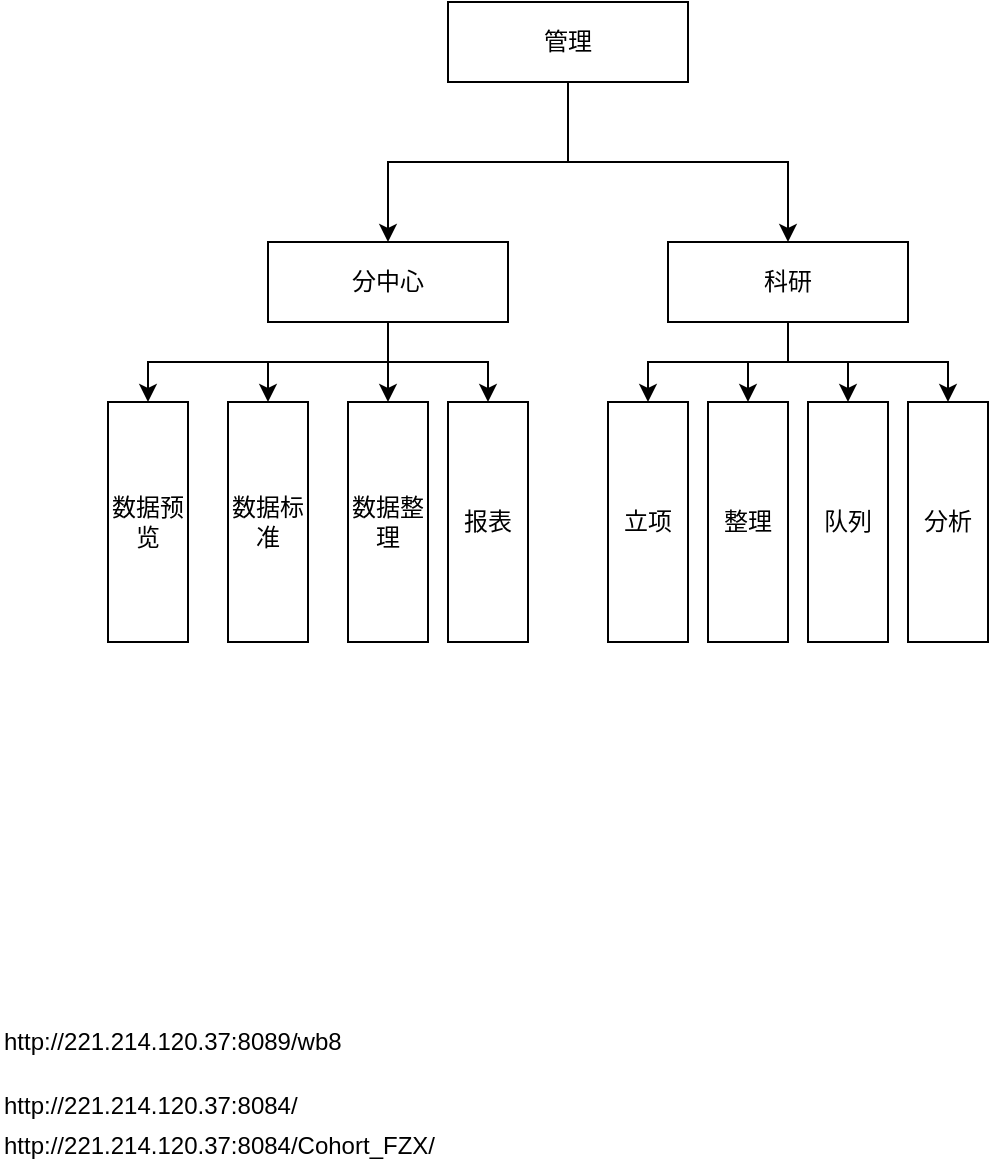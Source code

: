 <mxfile version="10.6.7" type="github"><diagram id="q9boqvm_yd11rAwtNtiV" name="运行系统"><mxGraphModel dx="1080" dy="465" grid="1" gridSize="10" guides="1" tooltips="1" connect="1" arrows="1" fold="1" page="1" pageScale="1" pageWidth="1169" pageHeight="1654" math="0" shadow="0"><root><mxCell id="0"/><mxCell id="1" parent="0"/><mxCell id="WseLbgkGqFckbH2gsOUu-8" style="edgeStyle=orthogonalEdgeStyle;rounded=0;orthogonalLoop=1;jettySize=auto;html=1;exitX=0.5;exitY=1;exitDx=0;exitDy=0;entryX=0.5;entryY=0;entryDx=0;entryDy=0;" edge="1" parent="1" source="21pMtnA3MZEUlPhcSbbC-1" target="WseLbgkGqFckbH2gsOUu-4"><mxGeometry relative="1" as="geometry"/></mxCell><mxCell id="WseLbgkGqFckbH2gsOUu-9" style="edgeStyle=orthogonalEdgeStyle;rounded=0;orthogonalLoop=1;jettySize=auto;html=1;exitX=0.5;exitY=1;exitDx=0;exitDy=0;entryX=0.5;entryY=0;entryDx=0;entryDy=0;" edge="1" parent="1" source="21pMtnA3MZEUlPhcSbbC-1" target="WseLbgkGqFckbH2gsOUu-5"><mxGeometry relative="1" as="geometry"/></mxCell><mxCell id="WseLbgkGqFckbH2gsOUu-10" style="edgeStyle=orthogonalEdgeStyle;rounded=0;orthogonalLoop=1;jettySize=auto;html=1;exitX=0.5;exitY=1;exitDx=0;exitDy=0;entryX=0.5;entryY=0;entryDx=0;entryDy=0;" edge="1" parent="1" source="21pMtnA3MZEUlPhcSbbC-1" target="WseLbgkGqFckbH2gsOUu-6"><mxGeometry relative="1" as="geometry"/></mxCell><mxCell id="WseLbgkGqFckbH2gsOUu-11" style="edgeStyle=orthogonalEdgeStyle;rounded=0;orthogonalLoop=1;jettySize=auto;html=1;exitX=0.5;exitY=1;exitDx=0;exitDy=0;entryX=0.5;entryY=0;entryDx=0;entryDy=0;" edge="1" parent="1" source="21pMtnA3MZEUlPhcSbbC-1" target="WseLbgkGqFckbH2gsOUu-7"><mxGeometry relative="1" as="geometry"/></mxCell><mxCell id="21pMtnA3MZEUlPhcSbbC-1" value="分中心" style="rounded=0;whiteSpace=wrap;html=1;" vertex="1" parent="1"><mxGeometry x="240" y="200" width="120" height="40" as="geometry"/></mxCell><mxCell id="21pMtnA3MZEUlPhcSbbC-5" style="edgeStyle=orthogonalEdgeStyle;rounded=0;orthogonalLoop=1;jettySize=auto;html=1;exitX=0.5;exitY=1;exitDx=0;exitDy=0;" edge="1" parent="1" source="21pMtnA3MZEUlPhcSbbC-2" target="21pMtnA3MZEUlPhcSbbC-1"><mxGeometry relative="1" as="geometry"/></mxCell><mxCell id="21pMtnA3MZEUlPhcSbbC-6" style="edgeStyle=orthogonalEdgeStyle;rounded=0;orthogonalLoop=1;jettySize=auto;html=1;exitX=0.5;exitY=1;exitDx=0;exitDy=0;" edge="1" parent="1" source="21pMtnA3MZEUlPhcSbbC-2" target="21pMtnA3MZEUlPhcSbbC-3"><mxGeometry relative="1" as="geometry"/></mxCell><mxCell id="21pMtnA3MZEUlPhcSbbC-2" value="管理" style="rounded=0;whiteSpace=wrap;html=1;" vertex="1" parent="1"><mxGeometry x="330" y="80" width="120" height="40" as="geometry"/></mxCell><mxCell id="WseLbgkGqFckbH2gsOUu-18" style="edgeStyle=orthogonalEdgeStyle;rounded=0;orthogonalLoop=1;jettySize=auto;html=1;exitX=0.5;exitY=1;exitDx=0;exitDy=0;entryX=0.5;entryY=0;entryDx=0;entryDy=0;" edge="1" parent="1" source="21pMtnA3MZEUlPhcSbbC-3" target="WseLbgkGqFckbH2gsOUu-13"><mxGeometry relative="1" as="geometry"/></mxCell><mxCell id="WseLbgkGqFckbH2gsOUu-19" style="edgeStyle=orthogonalEdgeStyle;rounded=0;orthogonalLoop=1;jettySize=auto;html=1;exitX=0.5;exitY=1;exitDx=0;exitDy=0;entryX=0.5;entryY=0;entryDx=0;entryDy=0;" edge="1" parent="1" source="21pMtnA3MZEUlPhcSbbC-3" target="WseLbgkGqFckbH2gsOUu-12"><mxGeometry relative="1" as="geometry"/></mxCell><mxCell id="WseLbgkGqFckbH2gsOUu-20" style="edgeStyle=orthogonalEdgeStyle;rounded=0;orthogonalLoop=1;jettySize=auto;html=1;exitX=0.5;exitY=1;exitDx=0;exitDy=0;entryX=0.5;entryY=0;entryDx=0;entryDy=0;" edge="1" parent="1" source="21pMtnA3MZEUlPhcSbbC-3" target="WseLbgkGqFckbH2gsOUu-14"><mxGeometry relative="1" as="geometry"/></mxCell><mxCell id="WseLbgkGqFckbH2gsOUu-21" style="edgeStyle=orthogonalEdgeStyle;rounded=0;orthogonalLoop=1;jettySize=auto;html=1;exitX=0.5;exitY=1;exitDx=0;exitDy=0;entryX=0.5;entryY=0;entryDx=0;entryDy=0;" edge="1" parent="1" source="21pMtnA3MZEUlPhcSbbC-3" target="WseLbgkGqFckbH2gsOUu-15"><mxGeometry relative="1" as="geometry"/></mxCell><mxCell id="21pMtnA3MZEUlPhcSbbC-3" value="科研" style="rounded=0;whiteSpace=wrap;html=1;" vertex="1" parent="1"><mxGeometry x="440" y="200" width="120" height="40" as="geometry"/></mxCell><mxCell id="WseLbgkGqFckbH2gsOUu-1" value="http://221.214.120.37:8089/wb8" style="text;html=1;resizable=0;points=[];autosize=1;align=left;verticalAlign=top;spacingTop=-4;" vertex="1" parent="1"><mxGeometry x="106" y="590" width="190" height="20" as="geometry"/></mxCell><mxCell id="WseLbgkGqFckbH2gsOUu-2" value="http://221.214.120.37:8084/Cohort_FZX/" style="text;html=1;resizable=0;points=[];autosize=1;align=left;verticalAlign=top;spacingTop=-4;" vertex="1" parent="1"><mxGeometry x="106" y="642" width="230" height="20" as="geometry"/></mxCell><mxCell id="WseLbgkGqFckbH2gsOUu-3" value="http://221.214.120.37:8084/" style="text;html=1;resizable=0;points=[];autosize=1;align=left;verticalAlign=top;spacingTop=-4;" vertex="1" parent="1"><mxGeometry x="106" y="622" width="160" height="20" as="geometry"/></mxCell><mxCell id="WseLbgkGqFckbH2gsOUu-4" value="数据预览" style="rounded=0;whiteSpace=wrap;html=1;" vertex="1" parent="1"><mxGeometry x="160" y="280" width="40" height="120" as="geometry"/></mxCell><mxCell id="WseLbgkGqFckbH2gsOUu-5" value="数据标准" style="rounded=0;whiteSpace=wrap;html=1;" vertex="1" parent="1"><mxGeometry x="220" y="280" width="40" height="120" as="geometry"/></mxCell><mxCell id="WseLbgkGqFckbH2gsOUu-6" value="数据整理" style="rounded=0;whiteSpace=wrap;html=1;" vertex="1" parent="1"><mxGeometry x="280" y="280" width="40" height="120" as="geometry"/></mxCell><mxCell id="WseLbgkGqFckbH2gsOUu-7" value="报表" style="rounded=0;whiteSpace=wrap;html=1;" vertex="1" parent="1"><mxGeometry x="330" y="280" width="40" height="120" as="geometry"/></mxCell><mxCell id="WseLbgkGqFckbH2gsOUu-12" value="立项" style="rounded=0;whiteSpace=wrap;html=1;" vertex="1" parent="1"><mxGeometry x="410" y="280" width="40" height="120" as="geometry"/></mxCell><mxCell id="WseLbgkGqFckbH2gsOUu-13" value="整理" style="rounded=0;whiteSpace=wrap;html=1;" vertex="1" parent="1"><mxGeometry x="460" y="280" width="40" height="120" as="geometry"/></mxCell><mxCell id="WseLbgkGqFckbH2gsOUu-14" value="队列" style="rounded=0;whiteSpace=wrap;html=1;" vertex="1" parent="1"><mxGeometry x="510" y="280" width="40" height="120" as="geometry"/></mxCell><mxCell id="WseLbgkGqFckbH2gsOUu-15" value="分析" style="rounded=0;whiteSpace=wrap;html=1;" vertex="1" parent="1"><mxGeometry x="560" y="280" width="40" height="120" as="geometry"/></mxCell></root></mxGraphModel></diagram><diagram id="eRZXEG6s1eRti_mC7osv" name="全人群"><mxGraphModel dx="1080" dy="465" grid="1" gridSize="10" guides="1" tooltips="1" connect="1" arrows="1" fold="1" page="1" pageScale="1" pageWidth="1169" pageHeight="1654" math="0" shadow="0"><root><mxCell id="DFeX5Mus5mlYzhDyg8Aa-0"/><mxCell id="DFeX5Mus5mlYzhDyg8Aa-1" parent="DFeX5Mus5mlYzhDyg8Aa-0"/><mxCell id="kk-1lTyKlLJS0J3xFsJl-6" style="edgeStyle=orthogonalEdgeStyle;rounded=0;orthogonalLoop=1;jettySize=auto;html=1;exitX=1;exitY=0.5;exitDx=0;exitDy=0;entryX=0;entryY=0.5;entryDx=0;entryDy=0;" edge="1" parent="DFeX5Mus5mlYzhDyg8Aa-1" source="kk-1lTyKlLJS0J3xFsJl-0" target="kk-1lTyKlLJS0J3xFsJl-1"><mxGeometry relative="1" as="geometry"/></mxCell><mxCell id="kk-1lTyKlLJS0J3xFsJl-7" style="edgeStyle=orthogonalEdgeStyle;rounded=0;orthogonalLoop=1;jettySize=auto;html=1;exitX=1;exitY=0.5;exitDx=0;exitDy=0;entryX=0;entryY=0.5;entryDx=0;entryDy=0;" edge="1" parent="DFeX5Mus5mlYzhDyg8Aa-1" source="kk-1lTyKlLJS0J3xFsJl-0" target="kk-1lTyKlLJS0J3xFsJl-2"><mxGeometry relative="1" as="geometry"/></mxCell><mxCell id="kk-1lTyKlLJS0J3xFsJl-8" style="edgeStyle=orthogonalEdgeStyle;rounded=0;orthogonalLoop=1;jettySize=auto;html=1;exitX=1;exitY=0.5;exitDx=0;exitDy=0;entryX=0;entryY=0.5;entryDx=0;entryDy=0;" edge="1" parent="DFeX5Mus5mlYzhDyg8Aa-1" source="kk-1lTyKlLJS0J3xFsJl-0" target="kk-1lTyKlLJS0J3xFsJl-4"><mxGeometry relative="1" as="geometry"/></mxCell><mxCell id="kk-1lTyKlLJS0J3xFsJl-10" style="edgeStyle=orthogonalEdgeStyle;rounded=0;orthogonalLoop=1;jettySize=auto;html=1;exitX=1;exitY=0.5;exitDx=0;exitDy=0;entryX=0;entryY=0.5;entryDx=0;entryDy=0;" edge="1" parent="DFeX5Mus5mlYzhDyg8Aa-1" source="kk-1lTyKlLJS0J3xFsJl-0" target="kk-1lTyKlLJS0J3xFsJl-5"><mxGeometry relative="1" as="geometry"/></mxCell><mxCell id="kk-1lTyKlLJS0J3xFsJl-0" value="全人群" style="rounded=0;whiteSpace=wrap;html=1;" vertex="1" parent="DFeX5Mus5mlYzhDyg8Aa-1"><mxGeometry x="240" y="440" width="120" height="40" as="geometry"/></mxCell><mxCell id="kk-1lTyKlLJS0J3xFsJl-1" value="数据验证" style="rounded=0;whiteSpace=wrap;html=1;" vertex="1" parent="DFeX5Mus5mlYzhDyg8Aa-1"><mxGeometry x="480" y="280" width="120" height="40" as="geometry"/></mxCell><mxCell id="kk-1lTyKlLJS0J3xFsJl-2" value="数据一体化" style="rounded=0;whiteSpace=wrap;html=1;" vertex="1" parent="DFeX5Mus5mlYzhDyg8Aa-1"><mxGeometry x="480" y="360" width="120" height="40" as="geometry"/></mxCell><mxCell id="kk-1lTyKlLJS0J3xFsJl-3" value="药品" style="rounded=0;whiteSpace=wrap;html=1;" vertex="1" parent="DFeX5Mus5mlYzhDyg8Aa-1"><mxGeometry x="720" y="415" width="120" height="40" as="geometry"/></mxCell><mxCell id="oI9ryERpG1HGarYD2hbc-5" style="edgeStyle=orthogonalEdgeStyle;rounded=0;orthogonalLoop=1;jettySize=auto;html=1;exitX=1;exitY=0.5;exitDx=0;exitDy=0;entryX=0;entryY=0.5;entryDx=0;entryDy=0;" edge="1" parent="DFeX5Mus5mlYzhDyg8Aa-1" source="kk-1lTyKlLJS0J3xFsJl-4" target="oI9ryERpG1HGarYD2hbc-0"><mxGeometry relative="1" as="geometry"/></mxCell><mxCell id="oI9ryERpG1HGarYD2hbc-6" style="edgeStyle=orthogonalEdgeStyle;rounded=0;orthogonalLoop=1;jettySize=auto;html=1;exitX=1;exitY=0.5;exitDx=0;exitDy=0;" edge="1" parent="DFeX5Mus5mlYzhDyg8Aa-1" source="kk-1lTyKlLJS0J3xFsJl-4" target="kk-1lTyKlLJS0J3xFsJl-3"><mxGeometry relative="1" as="geometry"/></mxCell><mxCell id="oI9ryERpG1HGarYD2hbc-7" style="edgeStyle=orthogonalEdgeStyle;rounded=0;orthogonalLoop=1;jettySize=auto;html=1;exitX=1;exitY=0.5;exitDx=0;exitDy=0;" edge="1" parent="DFeX5Mus5mlYzhDyg8Aa-1" source="kk-1lTyKlLJS0J3xFsJl-4" target="oI9ryERpG1HGarYD2hbc-1"><mxGeometry relative="1" as="geometry"/></mxCell><mxCell id="oI9ryERpG1HGarYD2hbc-8" style="edgeStyle=orthogonalEdgeStyle;rounded=0;orthogonalLoop=1;jettySize=auto;html=1;exitX=1;exitY=0.5;exitDx=0;exitDy=0;entryX=0;entryY=0.5;entryDx=0;entryDy=0;" edge="1" parent="DFeX5Mus5mlYzhDyg8Aa-1" source="kk-1lTyKlLJS0J3xFsJl-4" target="oI9ryERpG1HGarYD2hbc-4"><mxGeometry relative="1" as="geometry"/></mxCell><mxCell id="kk-1lTyKlLJS0J3xFsJl-4" value="标准化" style="rounded=0;whiteSpace=wrap;html=1;" vertex="1" parent="DFeX5Mus5mlYzhDyg8Aa-1"><mxGeometry x="480" y="440" width="120" height="40" as="geometry"/></mxCell><mxCell id="oI9ryERpG1HGarYD2hbc-13" style="edgeStyle=orthogonalEdgeStyle;rounded=0;orthogonalLoop=1;jettySize=auto;html=1;exitX=1;exitY=0.5;exitDx=0;exitDy=0;entryX=0;entryY=0.5;entryDx=0;entryDy=0;" edge="1" parent="DFeX5Mus5mlYzhDyg8Aa-1" source="kk-1lTyKlLJS0J3xFsJl-5" target="oI9ryERpG1HGarYD2hbc-9"><mxGeometry relative="1" as="geometry"/></mxCell><mxCell id="oI9ryERpG1HGarYD2hbc-14" style="edgeStyle=orthogonalEdgeStyle;rounded=0;orthogonalLoop=1;jettySize=auto;html=1;exitX=1;exitY=0.5;exitDx=0;exitDy=0;entryX=0;entryY=0.5;entryDx=0;entryDy=0;" edge="1" parent="DFeX5Mus5mlYzhDyg8Aa-1" source="kk-1lTyKlLJS0J3xFsJl-5" target="oI9ryERpG1HGarYD2hbc-10"><mxGeometry relative="1" as="geometry"/></mxCell><mxCell id="oI9ryERpG1HGarYD2hbc-15" style="edgeStyle=orthogonalEdgeStyle;rounded=0;orthogonalLoop=1;jettySize=auto;html=1;exitX=1;exitY=0.5;exitDx=0;exitDy=0;entryX=0;entryY=0.5;entryDx=0;entryDy=0;" edge="1" parent="DFeX5Mus5mlYzhDyg8Aa-1" source="kk-1lTyKlLJS0J3xFsJl-5" target="oI9ryERpG1HGarYD2hbc-11"><mxGeometry relative="1" as="geometry"/></mxCell><mxCell id="kk-1lTyKlLJS0J3xFsJl-5" value="疾病队列" style="rounded=0;whiteSpace=wrap;html=1;" vertex="1" parent="DFeX5Mus5mlYzhDyg8Aa-1"><mxGeometry x="480" y="632.5" width="120" height="40" as="geometry"/></mxCell><mxCell id="xRSfHQvCRkpTcQcL_b9S-0" value="IP:172.16.12.97:8080/wb" style="text;html=1;resizable=0;points=[];autosize=1;align=left;verticalAlign=top;spacingTop=-4;" vertex="1" parent="DFeX5Mus5mlYzhDyg8Aa-1"><mxGeometry x="194" y="153" width="150" height="20" as="geometry"/></mxCell><mxCell id="xRSfHQvCRkpTcQcL_b9S-2" value="四大资源库" style="text;html=1;resizable=0;points=[];autosize=1;align=left;verticalAlign=top;spacingTop=-4;" vertex="1" parent="DFeX5Mus5mlYzhDyg8Aa-1"><mxGeometry x="194" y="198" width="80" height="20" as="geometry"/></mxCell><mxCell id="oI9ryERpG1HGarYD2hbc-0" value="疾病" style="rounded=0;whiteSpace=wrap;html=1;" vertex="1" parent="DFeX5Mus5mlYzhDyg8Aa-1"><mxGeometry x="720" y="360" width="120" height="40" as="geometry"/></mxCell><mxCell id="oI9ryERpG1HGarYD2hbc-1" value="医院" style="rounded=0;whiteSpace=wrap;html=1;" vertex="1" parent="DFeX5Mus5mlYzhDyg8Aa-1"><mxGeometry x="720" y="470" width="120" height="40" as="geometry"/></mxCell><mxCell id="oI9ryERpG1HGarYD2hbc-4" value="化验" style="rounded=0;whiteSpace=wrap;html=1;" vertex="1" parent="DFeX5Mus5mlYzhDyg8Aa-1"><mxGeometry x="720" y="525" width="120" height="40" as="geometry"/></mxCell><mxCell id="oI9ryERpG1HGarYD2hbc-9" value="ETL" style="rounded=0;whiteSpace=wrap;html=1;" vertex="1" parent="DFeX5Mus5mlYzhDyg8Aa-1"><mxGeometry x="720" y="580" width="120" height="40" as="geometry"/></mxCell><mxCell id="oI9ryERpG1HGarYD2hbc-10" value="三间分布" style="rounded=0;whiteSpace=wrap;html=1;" vertex="1" parent="DFeX5Mus5mlYzhDyg8Aa-1"><mxGeometry x="720" y="632.5" width="120" height="40" as="geometry"/></mxCell><mxCell id="oI9ryERpG1HGarYD2hbc-11" value="队列" style="rounded=0;whiteSpace=wrap;html=1;" vertex="1" parent="DFeX5Mus5mlYzhDyg8Aa-1"><mxGeometry x="720" y="682.5" width="120" height="40" as="geometry"/></mxCell></root></mxGraphModel></diagram><diagram id="TWj5PdffjkuYeUSfnZpu" name="开发版平台"><mxGraphModel dx="1080" dy="465" grid="1" gridSize="10" guides="1" tooltips="1" connect="1" arrows="1" fold="1" page="1" pageScale="1" pageWidth="1169" pageHeight="1654" math="0" shadow="0"><root><mxCell id="QhHzZQlIMSTDcdBccODe-0"/><mxCell id="QhHzZQlIMSTDcdBccODe-1" parent="QhHzZQlIMSTDcdBccODe-0"/><mxCell id="7Ub1Pp8CjxLmbIeLtUoN-0" value="数据分类" style="rounded=0;whiteSpace=wrap;html=1;" vertex="1" parent="QhHzZQlIMSTDcdBccODe-1"><mxGeometry x="290" y="160" width="80" height="45" as="geometry"/></mxCell><mxCell id="7Ub1Pp8CjxLmbIeLtUoN-1" value="新变量" style="edgeStyle=orthogonalEdgeStyle;rounded=0;orthogonalLoop=1;jettySize=auto;html=1;exitX=0.5;exitY=1;exitDx=0;exitDy=0;" edge="1" parent="QhHzZQlIMSTDcdBccODe-1" source="7Ub1Pp8CjxLmbIeLtUoN-3" target="7Ub1Pp8CjxLmbIeLtUoN-11"><mxGeometry relative="1" as="geometry"/></mxCell><mxCell id="7Ub1Pp8CjxLmbIeLtUoN-2" style="edgeStyle=orthogonalEdgeStyle;rounded=0;orthogonalLoop=1;jettySize=auto;html=1;exitX=1;exitY=0.5;exitDx=0;exitDy=0;entryX=0.25;entryY=0;entryDx=0;entryDy=0;" edge="1" parent="QhHzZQlIMSTDcdBccODe-1" source="7Ub1Pp8CjxLmbIeLtUoN-3" target="7Ub1Pp8CjxLmbIeLtUoN-34"><mxGeometry relative="1" as="geometry"/></mxCell><mxCell id="7Ub1Pp8CjxLmbIeLtUoN-3" value="清理工作数据" style="rounded=0;whiteSpace=wrap;html=1;" vertex="1" parent="QhHzZQlIMSTDcdBccODe-1"><mxGeometry x="480" y="300" width="120" height="45" as="geometry"/></mxCell><mxCell id="7Ub1Pp8CjxLmbIeLtUoN-4" style="edgeStyle=orthogonalEdgeStyle;rounded=0;orthogonalLoop=1;jettySize=auto;html=1;exitX=0.5;exitY=0;exitDx=0;exitDy=0;" edge="1" parent="QhHzZQlIMSTDcdBccODe-1" source="7Ub1Pp8CjxLmbIeLtUoN-8" target="7Ub1Pp8CjxLmbIeLtUoN-0"><mxGeometry relative="1" as="geometry"/></mxCell><mxCell id="7Ub1Pp8CjxLmbIeLtUoN-5" style="edgeStyle=orthogonalEdgeStyle;rounded=0;orthogonalLoop=1;jettySize=auto;html=1;exitX=0.5;exitY=1;exitDx=0;exitDy=0;" edge="1" parent="QhHzZQlIMSTDcdBccODe-1" source="7Ub1Pp8CjxLmbIeLtUoN-8" target="7Ub1Pp8CjxLmbIeLtUoN-14"><mxGeometry relative="1" as="geometry"/></mxCell><mxCell id="7Ub1Pp8CjxLmbIeLtUoN-6" style="edgeStyle=orthogonalEdgeStyle;rounded=0;orthogonalLoop=1;jettySize=auto;html=1;exitX=1;exitY=0.5;exitDx=0;exitDy=0;entryX=0;entryY=0.5;entryDx=0;entryDy=0;" edge="1" parent="QhHzZQlIMSTDcdBccODe-1" source="7Ub1Pp8CjxLmbIeLtUoN-8" target="7Ub1Pp8CjxLmbIeLtUoN-3"><mxGeometry relative="1" as="geometry"/></mxCell><mxCell id="7Ub1Pp8CjxLmbIeLtUoN-7" style="edgeStyle=orthogonalEdgeStyle;rounded=0;orthogonalLoop=1;jettySize=auto;html=1;exitX=1;exitY=0.25;exitDx=0;exitDy=0;entryX=0.25;entryY=0;entryDx=0;entryDy=0;" edge="1" parent="QhHzZQlIMSTDcdBccODe-1" source="7Ub1Pp8CjxLmbIeLtUoN-8" target="7Ub1Pp8CjxLmbIeLtUoN-34"><mxGeometry relative="1" as="geometry"/></mxCell><mxCell id="7Ub1Pp8CjxLmbIeLtUoN-8" value="原始数据" style="rounded=0;whiteSpace=wrap;html=1;" vertex="1" parent="QhHzZQlIMSTDcdBccODe-1"><mxGeometry x="285" y="262.5" width="90" height="45" as="geometry"/></mxCell><mxCell id="7Ub1Pp8CjxLmbIeLtUoN-9" style="edgeStyle=orthogonalEdgeStyle;rounded=0;orthogonalLoop=1;jettySize=auto;html=1;exitX=0.5;exitY=1;exitDx=0;exitDy=0;" edge="1" parent="QhHzZQlIMSTDcdBccODe-1" source="7Ub1Pp8CjxLmbIeLtUoN-11" target="7Ub1Pp8CjxLmbIeLtUoN-20"><mxGeometry relative="1" as="geometry"/></mxCell><mxCell id="7Ub1Pp8CjxLmbIeLtUoN-10" style="edgeStyle=orthogonalEdgeStyle;rounded=0;orthogonalLoop=1;jettySize=auto;html=1;exitX=1;exitY=0.25;exitDx=0;exitDy=0;entryX=0;entryY=0.25;entryDx=0;entryDy=0;" edge="1" parent="QhHzZQlIMSTDcdBccODe-1" source="7Ub1Pp8CjxLmbIeLtUoN-11" target="7Ub1Pp8CjxLmbIeLtUoN-40"><mxGeometry relative="1" as="geometry"/></mxCell><mxCell id="7Ub1Pp8CjxLmbIeLtUoN-11" value="vars" style="rounded=0;whiteSpace=wrap;html=1;" vertex="1" parent="QhHzZQlIMSTDcdBccODe-1"><mxGeometry x="480" y="400" width="120" height="41" as="geometry"/></mxCell><mxCell id="7Ub1Pp8CjxLmbIeLtUoN-12" style="edgeStyle=orthogonalEdgeStyle;rounded=0;orthogonalLoop=1;jettySize=auto;html=1;exitX=0;exitY=0.5;exitDx=0;exitDy=0;entryX=1;entryY=0.5;entryDx=0;entryDy=0;" edge="1" parent="QhHzZQlIMSTDcdBccODe-1" source="7Ub1Pp8CjxLmbIeLtUoN-14" target="7Ub1Pp8CjxLmbIeLtUoN-17"><mxGeometry relative="1" as="geometry"/></mxCell><mxCell id="7Ub1Pp8CjxLmbIeLtUoN-13" value="同步" style="edgeStyle=orthogonalEdgeStyle;rounded=0;orthogonalLoop=1;jettySize=auto;html=1;exitX=1;exitY=0.5;exitDx=0;exitDy=0;entryX=0;entryY=0.5;entryDx=0;entryDy=0;" edge="1" parent="QhHzZQlIMSTDcdBccODe-1" source="7Ub1Pp8CjxLmbIeLtUoN-14" target="7Ub1Pp8CjxLmbIeLtUoN-11"><mxGeometry relative="1" as="geometry"/></mxCell><mxCell id="7Ub1Pp8CjxLmbIeLtUoN-14" value="标签" style="rounded=0;whiteSpace=wrap;html=1;" vertex="1" parent="QhHzZQlIMSTDcdBccODe-1"><mxGeometry x="270" y="400" width="120" height="40" as="geometry"/></mxCell><mxCell id="7Ub1Pp8CjxLmbIeLtUoN-15" value="json" style="edgeStyle=orthogonalEdgeStyle;rounded=0;orthogonalLoop=1;jettySize=auto;html=1;exitX=0.5;exitY=1;exitDx=0;exitDy=0;entryX=0.5;entryY=1;entryDx=0;entryDy=0;" edge="1" parent="QhHzZQlIMSTDcdBccODe-1" source="7Ub1Pp8CjxLmbIeLtUoN-17" target="7Ub1Pp8CjxLmbIeLtUoN-14"><mxGeometry relative="1" as="geometry"/></mxCell><mxCell id="7Ub1Pp8CjxLmbIeLtUoN-16" style="edgeStyle=orthogonalEdgeStyle;rounded=0;orthogonalLoop=1;jettySize=auto;html=1;exitX=0.5;exitY=1;exitDx=0;exitDy=0;entryX=0.25;entryY=1;entryDx=0;entryDy=0;" edge="1" parent="QhHzZQlIMSTDcdBccODe-1" source="7Ub1Pp8CjxLmbIeLtUoN-17" target="7Ub1Pp8CjxLmbIeLtUoN-11"><mxGeometry relative="1" as="geometry"/></mxCell><mxCell id="7Ub1Pp8CjxLmbIeLtUoN-17" value="字典" style="rounded=0;whiteSpace=wrap;html=1;" vertex="1" parent="QhHzZQlIMSTDcdBccODe-1"><mxGeometry x="130" y="400" width="90" height="40" as="geometry"/></mxCell><mxCell id="7Ub1Pp8CjxLmbIeLtUoN-18" style="edgeStyle=orthogonalEdgeStyle;rounded=0;orthogonalLoop=1;jettySize=auto;html=1;exitX=0.5;exitY=1;exitDx=0;exitDy=0;entryX=0;entryY=0.5;entryDx=0;entryDy=0;" edge="1" parent="QhHzZQlIMSTDcdBccODe-1" source="7Ub1Pp8CjxLmbIeLtUoN-20" target="7Ub1Pp8CjxLmbIeLtUoN-24"><mxGeometry relative="1" as="geometry"/></mxCell><mxCell id="7Ub1Pp8CjxLmbIeLtUoN-19" value="对照" style="edgeStyle=orthogonalEdgeStyle;rounded=0;orthogonalLoop=1;jettySize=auto;html=1;exitX=1;exitY=0.5;exitDx=0;exitDy=0;" edge="1" parent="QhHzZQlIMSTDcdBccODe-1" source="7Ub1Pp8CjxLmbIeLtUoN-20" target="7Ub1Pp8CjxLmbIeLtUoN-27"><mxGeometry relative="1" as="geometry"/></mxCell><mxCell id="7Ub1Pp8CjxLmbIeLtUoN-20" value="标准规范" style="rounded=0;whiteSpace=wrap;html=1;" vertex="1" parent="QhHzZQlIMSTDcdBccODe-1"><mxGeometry x="480" y="490" width="120" height="40" as="geometry"/></mxCell><mxCell id="7Ub1Pp8CjxLmbIeLtUoN-21" style="edgeStyle=orthogonalEdgeStyle;rounded=0;orthogonalLoop=1;jettySize=auto;html=1;exitX=0.5;exitY=1;exitDx=0;exitDy=0;" edge="1" parent="QhHzZQlIMSTDcdBccODe-1" source="7Ub1Pp8CjxLmbIeLtUoN-22" target="7Ub1Pp8CjxLmbIeLtUoN-43"><mxGeometry relative="1" as="geometry"/></mxCell><mxCell id="7Ub1Pp8CjxLmbIeLtUoN-22" value="队列创建器" style="rounded=0;whiteSpace=wrap;html=1;" vertex="1" parent="QhHzZQlIMSTDcdBccODe-1"><mxGeometry x="995" y="371" width="90" height="40" as="geometry"/></mxCell><mxCell id="7Ub1Pp8CjxLmbIeLtUoN-23" style="edgeStyle=orthogonalEdgeStyle;rounded=0;orthogonalLoop=1;jettySize=auto;html=1;exitX=1;exitY=0.5;exitDx=0;exitDy=0;entryX=0;entryY=0.5;entryDx=0;entryDy=0;" edge="1" parent="QhHzZQlIMSTDcdBccODe-1" source="7Ub1Pp8CjxLmbIeLtUoN-24" target="7Ub1Pp8CjxLmbIeLtUoN-42"><mxGeometry relative="1" as="geometry"/></mxCell><mxCell id="7Ub1Pp8CjxLmbIeLtUoN-24" value="文本结构化" style="rounded=0;whiteSpace=wrap;html=1;" vertex="1" parent="QhHzZQlIMSTDcdBccODe-1"><mxGeometry x="670" y="545" width="100" height="30" as="geometry"/></mxCell><mxCell id="7Ub1Pp8CjxLmbIeLtUoN-25" style="edgeStyle=orthogonalEdgeStyle;rounded=0;orthogonalLoop=1;jettySize=auto;html=1;exitX=1;exitY=0.5;exitDx=0;exitDy=0;" edge="1" parent="QhHzZQlIMSTDcdBccODe-1" source="7Ub1Pp8CjxLmbIeLtUoN-27" target="7Ub1Pp8CjxLmbIeLtUoN-42"><mxGeometry relative="1" as="geometry"/></mxCell><mxCell id="7Ub1Pp8CjxLmbIeLtUoN-26" style="edgeStyle=orthogonalEdgeStyle;rounded=0;orthogonalLoop=1;jettySize=auto;html=1;exitX=1;exitY=0.25;exitDx=0;exitDy=0;entryX=0.25;entryY=1;entryDx=0;entryDy=0;" edge="1" parent="QhHzZQlIMSTDcdBccODe-1" source="7Ub1Pp8CjxLmbIeLtUoN-27" target="7Ub1Pp8CjxLmbIeLtUoN-34"><mxGeometry relative="1" as="geometry"/></mxCell><mxCell id="7Ub1Pp8CjxLmbIeLtUoN-27" value="变量数据" style="rounded=0;whiteSpace=wrap;html=1;" vertex="1" parent="QhHzZQlIMSTDcdBccODe-1"><mxGeometry x="670" y="495" width="100" height="30" as="geometry"/></mxCell><mxCell id="7Ub1Pp8CjxLmbIeLtUoN-28" style="edgeStyle=orthogonalEdgeStyle;rounded=0;orthogonalLoop=1;jettySize=auto;html=1;exitX=1;exitY=0.5;exitDx=0;exitDy=0;entryX=0;entryY=0.5;entryDx=0;entryDy=0;" edge="1" parent="QhHzZQlIMSTDcdBccODe-1" source="7Ub1Pp8CjxLmbIeLtUoN-29" target="7Ub1Pp8CjxLmbIeLtUoN-8"><mxGeometry relative="1" as="geometry"/></mxCell><mxCell id="7Ub1Pp8CjxLmbIeLtUoN-29" value="数据接入" style="ellipse;whiteSpace=wrap;html=1;" vertex="1" parent="QhHzZQlIMSTDcdBccODe-1"><mxGeometry x="135" y="253.5" width="80" height="63" as="geometry"/></mxCell><mxCell id="7Ub1Pp8CjxLmbIeLtUoN-30" style="edgeStyle=orthogonalEdgeStyle;rounded=0;orthogonalLoop=1;jettySize=auto;html=1;exitX=1;exitY=0.5;exitDx=0;exitDy=0;" edge="1" parent="QhHzZQlIMSTDcdBccODe-1" source="7Ub1Pp8CjxLmbIeLtUoN-32" target="7Ub1Pp8CjxLmbIeLtUoN-38"><mxGeometry relative="1" as="geometry"/></mxCell><mxCell id="7Ub1Pp8CjxLmbIeLtUoN-31" style="edgeStyle=orthogonalEdgeStyle;rounded=0;orthogonalLoop=1;jettySize=auto;html=1;exitX=0.5;exitY=0;exitDx=0;exitDy=0;entryX=0.5;entryY=1;entryDx=0;entryDy=0;" edge="1" parent="QhHzZQlIMSTDcdBccODe-1" source="7Ub1Pp8CjxLmbIeLtUoN-32" target="7Ub1Pp8CjxLmbIeLtUoN-35"><mxGeometry relative="1" as="geometry"/></mxCell><mxCell id="7Ub1Pp8CjxLmbIeLtUoN-32" value="数据中心" style="rounded=0;whiteSpace=wrap;html=1;" vertex="1" parent="QhHzZQlIMSTDcdBccODe-1"><mxGeometry x="885" y="275" width="60" height="40" as="geometry"/></mxCell><mxCell id="7Ub1Pp8CjxLmbIeLtUoN-33" style="edgeStyle=orthogonalEdgeStyle;rounded=0;orthogonalLoop=1;jettySize=auto;html=1;exitX=0.75;exitY=0;exitDx=0;exitDy=0;entryX=0.5;entryY=1;entryDx=0;entryDy=0;" edge="1" parent="QhHzZQlIMSTDcdBccODe-1" source="7Ub1Pp8CjxLmbIeLtUoN-34" target="7Ub1Pp8CjxLmbIeLtUoN-32"><mxGeometry relative="1" as="geometry"/></mxCell><mxCell id="7Ub1Pp8CjxLmbIeLtUoN-34" value="ETL" style="shape=parallelogram;perimeter=parallelogramPerimeter;whiteSpace=wrap;html=1;" vertex="1" parent="QhHzZQlIMSTDcdBccODe-1"><mxGeometry x="850" y="408" width="85" height="33" as="geometry"/></mxCell><mxCell id="7Ub1Pp8CjxLmbIeLtUoN-35" value="数据图表" style="rounded=0;whiteSpace=wrap;html=1;" vertex="1" parent="QhHzZQlIMSTDcdBccODe-1"><mxGeometry x="885" y="215" width="60" height="35" as="geometry"/></mxCell><mxCell id="7Ub1Pp8CjxLmbIeLtUoN-36" style="edgeStyle=orthogonalEdgeStyle;rounded=0;orthogonalLoop=1;jettySize=auto;html=1;exitX=0.5;exitY=0;exitDx=0;exitDy=0;entryX=1;entryY=0.5;entryDx=0;entryDy=0;" edge="1" parent="QhHzZQlIMSTDcdBccODe-1" source="7Ub1Pp8CjxLmbIeLtUoN-38" target="7Ub1Pp8CjxLmbIeLtUoN-35"><mxGeometry relative="1" as="geometry"/></mxCell><mxCell id="7Ub1Pp8CjxLmbIeLtUoN-37" style="edgeStyle=orthogonalEdgeStyle;rounded=0;orthogonalLoop=1;jettySize=auto;html=1;exitX=0.5;exitY=1;exitDx=0;exitDy=0;" edge="1" parent="QhHzZQlIMSTDcdBccODe-1" source="7Ub1Pp8CjxLmbIeLtUoN-38" target="7Ub1Pp8CjxLmbIeLtUoN-22"><mxGeometry relative="1" as="geometry"/></mxCell><mxCell id="7Ub1Pp8CjxLmbIeLtUoN-38" value="数据应用" style="rounded=0;whiteSpace=wrap;html=1;" vertex="1" parent="QhHzZQlIMSTDcdBccODe-1"><mxGeometry x="1005" y="275" width="70" height="40" as="geometry"/></mxCell><mxCell id="7Ub1Pp8CjxLmbIeLtUoN-39" value="新变量" style="edgeStyle=orthogonalEdgeStyle;rounded=0;orthogonalLoop=1;jettySize=auto;html=1;exitX=0;exitY=0.75;exitDx=0;exitDy=0;entryX=1;entryY=0.75;entryDx=0;entryDy=0;" edge="1" parent="QhHzZQlIMSTDcdBccODe-1" source="7Ub1Pp8CjxLmbIeLtUoN-40" target="7Ub1Pp8CjxLmbIeLtUoN-11"><mxGeometry relative="1" as="geometry"/></mxCell><mxCell id="7Ub1Pp8CjxLmbIeLtUoN-40" value="清洗工具包" style="rounded=0;whiteSpace=wrap;html=1;" vertex="1" parent="QhHzZQlIMSTDcdBccODe-1"><mxGeometry x="680" y="400" width="90" height="41" as="geometry"/></mxCell><mxCell id="7Ub1Pp8CjxLmbIeLtUoN-41" style="edgeStyle=orthogonalEdgeStyle;rounded=0;orthogonalLoop=1;jettySize=auto;html=1;exitX=0.75;exitY=0;exitDx=0;exitDy=0;" edge="1" parent="QhHzZQlIMSTDcdBccODe-1" source="7Ub1Pp8CjxLmbIeLtUoN-42" target="7Ub1Pp8CjxLmbIeLtUoN-34"><mxGeometry relative="1" as="geometry"/></mxCell><mxCell id="7Ub1Pp8CjxLmbIeLtUoN-42" value="变量组合" style="rounded=0;whiteSpace=wrap;html=1;" vertex="1" parent="QhHzZQlIMSTDcdBccODe-1"><mxGeometry x="825" y="545" width="90" height="30" as="geometry"/></mxCell><mxCell id="7Ub1Pp8CjxLmbIeLtUoN-43" value="数据分析" style="rounded=0;whiteSpace=wrap;html=1;" vertex="1" parent="QhHzZQlIMSTDcdBccODe-1"><mxGeometry x="995" y="460" width="90" height="40" as="geometry"/></mxCell><mxCell id="7Ub1Pp8CjxLmbIeLtUoN-44" style="edgeStyle=orthogonalEdgeStyle;rounded=0;orthogonalLoop=1;jettySize=auto;html=1;exitX=0.5;exitY=1;exitDx=0;exitDy=0;entryX=0.5;entryY=0;entryDx=0;entryDy=0;" edge="1" parent="QhHzZQlIMSTDcdBccODe-1" source="7Ub1Pp8CjxLmbIeLtUoN-46" target="7Ub1Pp8CjxLmbIeLtUoN-51"><mxGeometry relative="1" as="geometry"/></mxCell><mxCell id="7Ub1Pp8CjxLmbIeLtUoN-45" style="edgeStyle=orthogonalEdgeStyle;rounded=0;orthogonalLoop=1;jettySize=auto;html=1;exitX=1;exitY=0.5;exitDx=0;exitDy=0;entryX=0;entryY=0.5;entryDx=0;entryDy=0;" edge="1" parent="QhHzZQlIMSTDcdBccODe-1" source="7Ub1Pp8CjxLmbIeLtUoN-46" target="7Ub1Pp8CjxLmbIeLtUoN-48"><mxGeometry relative="1" as="geometry"/></mxCell><mxCell id="7Ub1Pp8CjxLmbIeLtUoN-46" value="资源中心&lt;br&gt;" style="rounded=0;whiteSpace=wrap;html=1;" vertex="1" parent="QhHzZQlIMSTDcdBccODe-1"><mxGeometry x="255" y="750" width="120" height="60" as="geometry"/></mxCell><mxCell id="7Ub1Pp8CjxLmbIeLtUoN-47" style="edgeStyle=orthogonalEdgeStyle;rounded=0;orthogonalLoop=1;jettySize=auto;html=1;exitX=0.5;exitY=1;exitDx=0;exitDy=0;entryX=1;entryY=0.5;entryDx=0;entryDy=0;" edge="1" parent="QhHzZQlIMSTDcdBccODe-1" source="7Ub1Pp8CjxLmbIeLtUoN-48" target="7Ub1Pp8CjxLmbIeLtUoN-51"><mxGeometry relative="1" as="geometry"/></mxCell><mxCell id="7Ub1Pp8CjxLmbIeLtUoN-48" value="清洗中心&lt;br&gt;" style="rounded=0;whiteSpace=wrap;html=1;" vertex="1" parent="QhHzZQlIMSTDcdBccODe-1"><mxGeometry x="475" y="750" width="120" height="60" as="geometry"/></mxCell><mxCell id="7Ub1Pp8CjxLmbIeLtUoN-49" style="edgeStyle=orthogonalEdgeStyle;rounded=0;orthogonalLoop=1;jettySize=auto;html=1;exitX=1;exitY=0.25;exitDx=0;exitDy=0;entryX=0.25;entryY=1;entryDx=0;entryDy=0;" edge="1" parent="QhHzZQlIMSTDcdBccODe-1" source="7Ub1Pp8CjxLmbIeLtUoN-51" target="7Ub1Pp8CjxLmbIeLtUoN-48"><mxGeometry relative="1" as="geometry"/></mxCell><mxCell id="7Ub1Pp8CjxLmbIeLtUoN-50" style="edgeStyle=orthogonalEdgeStyle;rounded=0;orthogonalLoop=1;jettySize=auto;html=1;exitX=0.5;exitY=1;exitDx=0;exitDy=0;" edge="1" parent="QhHzZQlIMSTDcdBccODe-1" source="7Ub1Pp8CjxLmbIeLtUoN-51" target="7Ub1Pp8CjxLmbIeLtUoN-52"><mxGeometry relative="1" as="geometry"/></mxCell><mxCell id="7Ub1Pp8CjxLmbIeLtUoN-51" value="数据中心&lt;br&gt;" style="rounded=0;whiteSpace=wrap;html=1;" vertex="1" parent="QhHzZQlIMSTDcdBccODe-1"><mxGeometry x="255" y="890" width="120" height="60" as="geometry"/></mxCell><mxCell id="7Ub1Pp8CjxLmbIeLtUoN-52" value="应用中心&lt;br&gt;" style="rounded=0;whiteSpace=wrap;html=1;" vertex="1" parent="QhHzZQlIMSTDcdBccODe-1"><mxGeometry x="255" y="1010" width="120" height="60" as="geometry"/></mxCell><mxCell id="7Ub1Pp8CjxLmbIeLtUoN-53" style="edgeStyle=orthogonalEdgeStyle;rounded=0;orthogonalLoop=1;jettySize=auto;html=1;exitX=1;exitY=0.5;exitDx=0;exitDy=0;entryX=0.5;entryY=0;entryDx=0;entryDy=0;" edge="1" parent="QhHzZQlIMSTDcdBccODe-1" source="7Ub1Pp8CjxLmbIeLtUoN-57" target="7Ub1Pp8CjxLmbIeLtUoN-48"><mxGeometry relative="1" as="geometry"/></mxCell><mxCell id="7Ub1Pp8CjxLmbIeLtUoN-54" style="edgeStyle=orthogonalEdgeStyle;rounded=0;orthogonalLoop=1;jettySize=auto;html=1;exitX=0.5;exitY=1;exitDx=0;exitDy=0;" edge="1" parent="QhHzZQlIMSTDcdBccODe-1" source="7Ub1Pp8CjxLmbIeLtUoN-57" target="7Ub1Pp8CjxLmbIeLtUoN-46"><mxGeometry relative="1" as="geometry"/></mxCell><mxCell id="7Ub1Pp8CjxLmbIeLtUoN-55" style="edgeStyle=orthogonalEdgeStyle;rounded=0;orthogonalLoop=1;jettySize=auto;html=1;exitX=0.5;exitY=1;exitDx=0;exitDy=0;entryX=0;entryY=0.5;entryDx=0;entryDy=0;" edge="1" parent="QhHzZQlIMSTDcdBccODe-1" source="7Ub1Pp8CjxLmbIeLtUoN-57" target="7Ub1Pp8CjxLmbIeLtUoN-51"><mxGeometry relative="1" as="geometry"/></mxCell><mxCell id="7Ub1Pp8CjxLmbIeLtUoN-56" style="edgeStyle=orthogonalEdgeStyle;rounded=0;orthogonalLoop=1;jettySize=auto;html=1;exitX=0.5;exitY=1;exitDx=0;exitDy=0;entryX=0;entryY=0.5;entryDx=0;entryDy=0;" edge="1" parent="QhHzZQlIMSTDcdBccODe-1" source="7Ub1Pp8CjxLmbIeLtUoN-57" target="7Ub1Pp8CjxLmbIeLtUoN-52"><mxGeometry relative="1" as="geometry"/></mxCell><mxCell id="7Ub1Pp8CjxLmbIeLtUoN-57" value="管理中心&lt;br&gt;" style="rounded=0;whiteSpace=wrap;html=1;" vertex="1" parent="QhHzZQlIMSTDcdBccODe-1"><mxGeometry x="65" y="690" width="120" height="60" as="geometry"/></mxCell></root></mxGraphModel></diagram></mxfile>